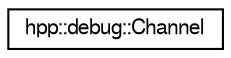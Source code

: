 digraph "Graphical Class Hierarchy"
{
  edge [fontname="FreeSans",fontsize="10",labelfontname="FreeSans",labelfontsize="10"];
  node [fontname="FreeSans",fontsize="10",shape=record];
  rankdir="LR";
  Node1 [label="hpp::debug::Channel",height=0.2,width=0.4,color="black", fillcolor="white", style="filled",URL="$a00001.html",tooltip="Receive debugging information. "];
}
